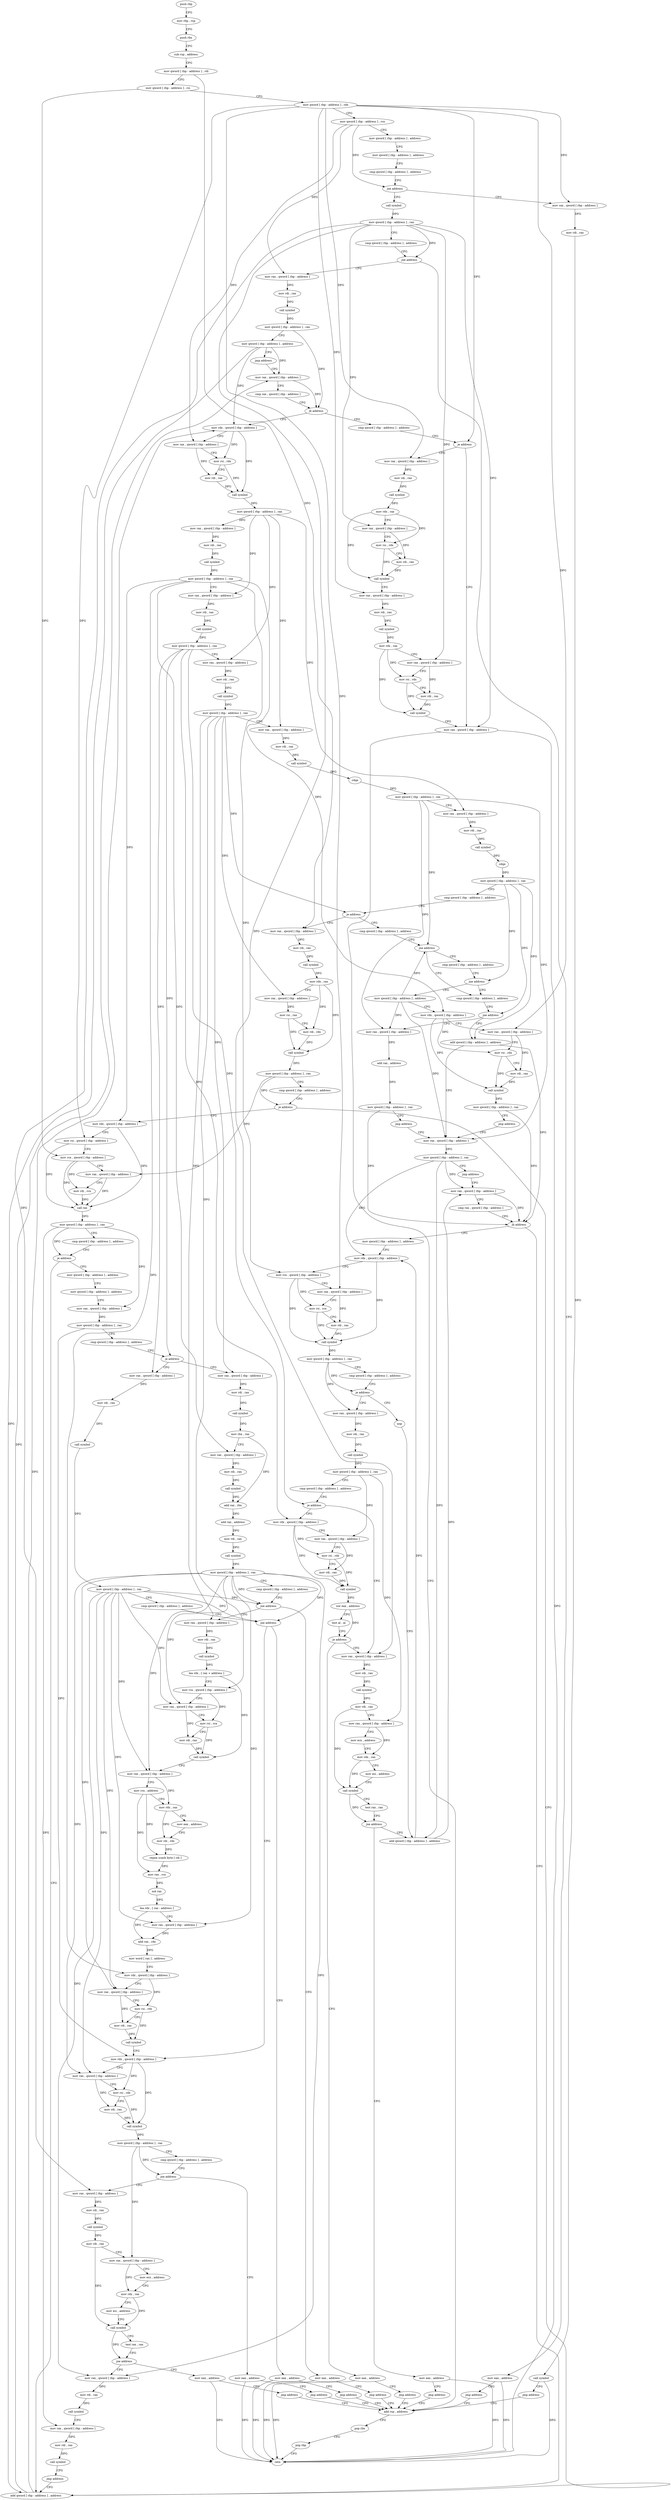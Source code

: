 digraph "func" {
"109394" [label = "push rbp" ]
"109395" [label = "mov rbp , rsp" ]
"109398" [label = "push rbx" ]
"109399" [label = "sub rsp , address" ]
"109406" [label = "mov qword [ rbp - address ] , rdi" ]
"109413" [label = "mov qword [ rbp - address ] , rsi" ]
"109420" [label = "mov qword [ rbp - address ] , rdx" ]
"109427" [label = "mov qword [ rbp - address ] , rcx" ]
"109434" [label = "mov qword [ rbp - address ] , address" ]
"109442" [label = "mov qword [ rbp - address ] , address" ]
"109450" [label = "cmp qword [ rbp - address ] , address" ]
"109458" [label = "jne address" ]
"109480" [label = "call symbol" ]
"109460" [label = "mov rax , qword [ rbp - address ]" ]
"109485" [label = "mov qword [ rbp - address ] , rax" ]
"109489" [label = "cmp qword [ rbp - address ] , address" ]
"109494" [label = "jne address" ]
"109506" [label = "mov rax , qword [ rbp - address ]" ]
"109496" [label = "mov eax , address" ]
"109467" [label = "mov rdi , rax" ]
"109470" [label = "call symbol" ]
"109475" [label = "jmp address" ]
"110492" [label = "add rsp , address" ]
"109513" [label = "mov rdi , rax" ]
"109516" [label = "call symbol" ]
"109521" [label = "mov qword [ rbp - address ] , rax" ]
"109525" [label = "mov qword [ rbp - address ] , address" ]
"109533" [label = "jmp address" ]
"110398" [label = "mov rax , qword [ rbp - address ]" ]
"109501" [label = "jmp address" ]
"110499" [label = "pop rbx" ]
"110500" [label = "pop rbp" ]
"110501" [label = "retn" ]
"110402" [label = "cmp rax , qword [ rbp - address ]" ]
"110406" [label = "jb address" ]
"109538" [label = "mov rdx , qword [ rbp - address ]" ]
"110412" [label = "cmp qword [ rbp - address ] , address" ]
"109542" [label = "mov rax , qword [ rbp - address ]" ]
"109549" [label = "mov rsi , rdx" ]
"109552" [label = "mov rdi , rax" ]
"109555" [label = "call symbol" ]
"109560" [label = "mov qword [ rbp - address ] , rax" ]
"109564" [label = "mov rax , qword [ rbp - address ]" ]
"109568" [label = "mov rdi , rax" ]
"109571" [label = "call symbol" ]
"109576" [label = "mov qword [ rbp - address ] , rax" ]
"109580" [label = "mov rax , qword [ rbp - address ]" ]
"109584" [label = "mov rdi , rax" ]
"109587" [label = "call symbol" ]
"109592" [label = "mov qword [ rbp - address ] , rax" ]
"109596" [label = "mov rax , qword [ rbp - address ]" ]
"109600" [label = "mov rdi , rax" ]
"109603" [label = "call symbol" ]
"109608" [label = "mov qword [ rbp - address ] , rax" ]
"109612" [label = "mov rax , qword [ rbp - address ]" ]
"109616" [label = "mov rdi , rax" ]
"109619" [label = "call symbol" ]
"109624" [label = "cdqe" ]
"109626" [label = "mov qword [ rbp - address ] , rax" ]
"109630" [label = "mov rax , qword [ rbp - address ]" ]
"109634" [label = "mov rdi , rax" ]
"109637" [label = "call symbol" ]
"109642" [label = "cdqe" ]
"109644" [label = "mov qword [ rbp - address ] , rax" ]
"109648" [label = "cmp qword [ rbp - address ] , address" ]
"109653" [label = "je address" ]
"110131" [label = "cmp qword [ rbp - address ] , address" ]
"109659" [label = "mov rax , qword [ rbp - address ]" ]
"110420" [label = "je address" ]
"110488" [label = "mov rax , qword [ rbp - address ]" ]
"110422" [label = "mov rax , qword [ rbp - address ]" ]
"110136" [label = "jne address" ]
"110181" [label = "cmp qword [ rbp - address ] , address" ]
"110138" [label = "cmp qword [ rbp - address ] , address" ]
"109666" [label = "mov rdi , rax" ]
"109669" [label = "call symbol" ]
"109674" [label = "mov rdx , rax" ]
"109677" [label = "mov rax , qword [ rbp - address ]" ]
"109681" [label = "mov rsi , rax" ]
"109684" [label = "mov rdi , rdx" ]
"109687" [label = "call symbol" ]
"109692" [label = "mov qword [ rbp - address ] , rax" ]
"109696" [label = "cmp qword [ rbp - address ] , address" ]
"109701" [label = "je address" ]
"110393" [label = "add qword [ rbp - address ] , address" ]
"109707" [label = "mov rdx , qword [ rbp - address ]" ]
"110429" [label = "mov rdi , rax" ]
"110432" [label = "call symbol" ]
"110437" [label = "mov rdx , rax" ]
"110440" [label = "mov rax , qword [ rbp - address ]" ]
"110444" [label = "mov rsi , rdx" ]
"110447" [label = "mov rdi , rax" ]
"110450" [label = "call symbol" ]
"110455" [label = "mov rax , qword [ rbp - address ]" ]
"110462" [label = "mov rdi , rax" ]
"110465" [label = "call symbol" ]
"110470" [label = "mov rdx , rax" ]
"110473" [label = "mov rax , qword [ rbp - address ]" ]
"110477" [label = "mov rsi , rdx" ]
"110480" [label = "mov rdi , rax" ]
"110483" [label = "call symbol" ]
"110186" [label = "jne address" ]
"110202" [label = "add qword [ rbp - address ] , address" ]
"110188" [label = "mov rax , qword [ rbp - address ]" ]
"110143" [label = "jne address" ]
"110145" [label = "mov qword [ rbp - address ] , address" ]
"109711" [label = "mov rsi , qword [ rbp - address ]" ]
"109718" [label = "mov rcx , qword [ rbp - address ]" ]
"109725" [label = "mov rax , qword [ rbp - address ]" ]
"109729" [label = "mov rdi , rcx" ]
"109732" [label = "call rax" ]
"109734" [label = "mov qword [ rbp - address ] , rax" ]
"109741" [label = "cmp qword [ rbp - address ] , address" ]
"109749" [label = "je address" ]
"109755" [label = "mov qword [ rbp - address ] , address" ]
"110207" [label = "mov rax , qword [ rbp - address ]" ]
"110192" [label = "add rax , address" ]
"110196" [label = "mov qword [ rbp - address ] , rax" ]
"110200" [label = "jmp address" ]
"110153" [label = "mov rdx , qword [ rbp - address ]" ]
"110157" [label = "mov rax , qword [ rbp - address ]" ]
"110164" [label = "mov rsi , rdx" ]
"110167" [label = "mov rdi , rax" ]
"110170" [label = "call symbol" ]
"110175" [label = "mov qword [ rbp - address ] , rax" ]
"110179" [label = "jmp address" ]
"109766" [label = "mov qword [ rbp - address ] , address" ]
"109774" [label = "mov rax , qword [ rbp - address ]" ]
"109781" [label = "mov qword [ rbp - address ] , rax" ]
"109788" [label = "cmp qword [ rbp - address ] , address" ]
"109793" [label = "je address" ]
"109832" [label = "mov rax , qword [ rbp - address ]" ]
"109795" [label = "mov rax , qword [ rbp - address ]" ]
"110379" [label = "mov rax , qword [ rbp - address ]" ]
"110383" [label = "cmp rax , qword [ rbp - address ]" ]
"110387" [label = "jb address" ]
"110220" [label = "mov qword [ rbp - address ] , address" ]
"110211" [label = "mov qword [ rbp - address ] , rax" ]
"110215" [label = "jmp address" ]
"109836" [label = "mov rdi , rax" ]
"109839" [label = "call symbol" ]
"109844" [label = "mov rbx , rax" ]
"109847" [label = "mov rax , qword [ rbp - address ]" ]
"109851" [label = "mov rdi , rax" ]
"109854" [label = "call symbol" ]
"109859" [label = "add rax , rbx" ]
"109862" [label = "add rax , address" ]
"109866" [label = "mov rdi , rax" ]
"109869" [label = "call symbol" ]
"109874" [label = "mov qword [ rbp - address ] , rax" ]
"109878" [label = "cmp qword [ rbp - address ] , address" ]
"109883" [label = "jne address" ]
"109895" [label = "mov rax , qword [ rbp - address ]" ]
"109885" [label = "mov eax , address" ]
"109799" [label = "mov rdi , rax" ]
"109802" [label = "call symbol" ]
"109807" [label = "mov qword [ rbp - address ] , rax" ]
"109811" [label = "cmp qword [ rbp - address ] , address" ]
"109816" [label = "jne address" ]
"109995" [label = "mov rdx , qword [ rbp - address ]" ]
"109822" [label = "mov eax , address" ]
"110228" [label = "mov rdx , qword [ rbp - address ]" ]
"110232" [label = "mov rcx , qword [ rbp - address ]" ]
"110236" [label = "mov rax , qword [ rbp - address ]" ]
"110243" [label = "mov rsi , rcx" ]
"110246" [label = "mov rdi , rax" ]
"110249" [label = "call symbol" ]
"110254" [label = "mov qword [ rbp - address ] , rax" ]
"110258" [label = "cmp qword [ rbp - address ] , address" ]
"110263" [label = "je address" ]
"110373" [label = "nop" ]
"110265" [label = "mov rax , qword [ rbp - address ]" ]
"109899" [label = "mov rdi , rax" ]
"109902" [label = "call symbol" ]
"109907" [label = "lea rdx , [ rax + address ]" ]
"109911" [label = "mov rcx , qword [ rbp - address ]" ]
"109915" [label = "mov rax , qword [ rbp - address ]" ]
"109919" [label = "mov rsi , rcx" ]
"109922" [label = "mov rdi , rax" ]
"109925" [label = "call symbol" ]
"109930" [label = "mov rax , qword [ rbp - address ]" ]
"109934" [label = "mov rcx , address" ]
"109941" [label = "mov rdx , rax" ]
"109944" [label = "mov eax , address" ]
"109949" [label = "mov rdi , rdx" ]
"109952" [label = "repne scasb byte [ rdi ]" ]
"109954" [label = "mov rax , rcx" ]
"109957" [label = "not rax" ]
"109960" [label = "lea rdx , [ rax - address ]" ]
"109964" [label = "mov rax , qword [ rbp - address ]" ]
"109968" [label = "add rax , rdx" ]
"109971" [label = "mov word [ rax ] , address" ]
"109976" [label = "mov rdx , qword [ rbp - address ]" ]
"109980" [label = "mov rax , qword [ rbp - address ]" ]
"109984" [label = "mov rsi , rdx" ]
"109987" [label = "mov rdi , rax" ]
"109990" [label = "call symbol" ]
"109890" [label = "jmp address" ]
"110002" [label = "mov rax , qword [ rbp - address ]" ]
"110006" [label = "mov rsi , rdx" ]
"110009" [label = "mov rdi , rax" ]
"110012" [label = "call symbol" ]
"110017" [label = "mov qword [ rbp - address ] , rax" ]
"110024" [label = "cmp qword [ rbp - address ] , address" ]
"110032" [label = "jne address" ]
"110044" [label = "mov rax , qword [ rbp - address ]" ]
"110034" [label = "mov eax , address" ]
"109827" [label = "jmp address" ]
"110374" [label = "add qword [ rbp - address ] , address" ]
"110269" [label = "mov rdi , rax" ]
"110272" [label = "call symbol" ]
"110277" [label = "mov qword [ rbp - address ] , rax" ]
"110281" [label = "cmp qword [ rbp - address ] , address" ]
"110286" [label = "je address" ]
"110324" [label = "mov rax , qword [ rbp - address ]" ]
"110288" [label = "mov rdx , qword [ rbp - address ]" ]
"110048" [label = "mov rdi , rax" ]
"110051" [label = "call symbol" ]
"110056" [label = "mov rdi , rax" ]
"110059" [label = "mov rax , qword [ rbp - address ]" ]
"110066" [label = "mov ecx , address" ]
"110071" [label = "mov rdx , rax" ]
"110074" [label = "mov esi , address" ]
"110079" [label = "call symbol" ]
"110084" [label = "test rax , rax" ]
"110087" [label = "jne address" ]
"110099" [label = "mov rax , qword [ rbp - address ]" ]
"110089" [label = "mov eax , address" ]
"110039" [label = "jmp address" ]
"110328" [label = "mov rdi , rax" ]
"110331" [label = "call symbol" ]
"110336" [label = "mov rdi , rax" ]
"110339" [label = "mov rax , qword [ rbp - address ]" ]
"110343" [label = "mov ecx , address" ]
"110348" [label = "mov rdx , rax" ]
"110351" [label = "mov esi , address" ]
"110356" [label = "call symbol" ]
"110361" [label = "test rax , rax" ]
"110364" [label = "jne address" ]
"110366" [label = "mov eax , address" ]
"110292" [label = "mov rax , qword [ rbp - address ]" ]
"110296" [label = "mov rsi , rdx" ]
"110299" [label = "mov rdi , rax" ]
"110302" [label = "call symbol" ]
"110307" [label = "xor eax , address" ]
"110310" [label = "test al , al" ]
"110312" [label = "je address" ]
"110314" [label = "mov eax , address" ]
"110103" [label = "mov rdi , rax" ]
"110106" [label = "call symbol" ]
"110111" [label = "mov rax , qword [ rbp - address ]" ]
"110118" [label = "mov rdi , rax" ]
"110121" [label = "call symbol" ]
"110126" [label = "jmp address" ]
"110094" [label = "jmp address" ]
"110371" [label = "jmp address" ]
"110319" [label = "jmp address" ]
"109394" -> "109395" [ label = "CFG" ]
"109395" -> "109398" [ label = "CFG" ]
"109398" -> "109399" [ label = "CFG" ]
"109399" -> "109406" [ label = "CFG" ]
"109406" -> "109413" [ label = "CFG" ]
"109406" -> "109659" [ label = "DFG" ]
"109413" -> "109420" [ label = "CFG" ]
"109413" -> "109718" [ label = "DFG" ]
"109420" -> "109427" [ label = "CFG" ]
"109420" -> "109460" [ label = "DFG" ]
"109420" -> "110420" [ label = "DFG" ]
"109420" -> "110422" [ label = "DFG" ]
"109420" -> "110455" [ label = "DFG" ]
"109420" -> "109711" [ label = "DFG" ]
"109420" -> "110157" [ label = "DFG" ]
"109420" -> "110236" [ label = "DFG" ]
"109427" -> "109434" [ label = "CFG" ]
"109427" -> "109458" [ label = "DFG" ]
"109427" -> "109506" [ label = "DFG" ]
"109427" -> "109542" [ label = "DFG" ]
"109434" -> "109442" [ label = "CFG" ]
"109442" -> "109450" [ label = "CFG" ]
"109450" -> "109458" [ label = "CFG" ]
"109458" -> "109480" [ label = "CFG" ]
"109458" -> "109460" [ label = "CFG" ]
"109480" -> "109485" [ label = "DFG" ]
"109460" -> "109467" [ label = "DFG" ]
"109485" -> "109489" [ label = "CFG" ]
"109485" -> "109494" [ label = "DFG" ]
"109485" -> "110488" [ label = "DFG" ]
"109485" -> "110440" [ label = "DFG" ]
"109485" -> "110473" [ label = "DFG" ]
"109485" -> "110044" [ label = "DFG" ]
"109485" -> "110324" [ label = "DFG" ]
"109489" -> "109494" [ label = "CFG" ]
"109494" -> "109506" [ label = "CFG" ]
"109494" -> "109496" [ label = "CFG" ]
"109506" -> "109513" [ label = "DFG" ]
"109496" -> "109501" [ label = "CFG" ]
"109496" -> "110501" [ label = "DFG" ]
"109467" -> "109470" [ label = "DFG" ]
"109470" -> "109475" [ label = "CFG" ]
"109470" -> "110501" [ label = "DFG" ]
"109475" -> "110492" [ label = "CFG" ]
"110492" -> "110499" [ label = "CFG" ]
"109513" -> "109516" [ label = "DFG" ]
"109516" -> "109521" [ label = "DFG" ]
"109521" -> "109525" [ label = "CFG" ]
"109521" -> "110406" [ label = "DFG" ]
"109525" -> "109533" [ label = "CFG" ]
"109525" -> "110398" [ label = "DFG" ]
"109525" -> "109538" [ label = "DFG" ]
"109525" -> "110393" [ label = "DFG" ]
"109533" -> "110398" [ label = "CFG" ]
"110398" -> "110402" [ label = "CFG" ]
"110398" -> "110406" [ label = "DFG" ]
"109501" -> "110492" [ label = "CFG" ]
"110499" -> "110500" [ label = "CFG" ]
"110500" -> "110501" [ label = "CFG" ]
"110402" -> "110406" [ label = "CFG" ]
"110406" -> "109538" [ label = "CFG" ]
"110406" -> "110412" [ label = "CFG" ]
"109538" -> "109542" [ label = "CFG" ]
"109538" -> "109549" [ label = "DFG" ]
"109538" -> "109555" [ label = "DFG" ]
"110412" -> "110420" [ label = "CFG" ]
"109542" -> "109549" [ label = "CFG" ]
"109542" -> "109552" [ label = "DFG" ]
"109549" -> "109552" [ label = "CFG" ]
"109549" -> "109555" [ label = "DFG" ]
"109552" -> "109555" [ label = "DFG" ]
"109555" -> "109560" [ label = "DFG" ]
"109560" -> "109564" [ label = "DFG" ]
"109560" -> "109580" [ label = "DFG" ]
"109560" -> "109596" [ label = "DFG" ]
"109560" -> "109612" [ label = "DFG" ]
"109560" -> "109630" [ label = "DFG" ]
"109564" -> "109568" [ label = "DFG" ]
"109568" -> "109571" [ label = "DFG" ]
"109571" -> "109576" [ label = "DFG" ]
"109576" -> "109580" [ label = "CFG" ]
"109576" -> "109707" [ label = "DFG" ]
"109576" -> "110153" [ label = "DFG" ]
"109576" -> "109847" [ label = "DFG" ]
"109576" -> "110232" [ label = "DFG" ]
"109576" -> "109976" [ label = "DFG" ]
"109580" -> "109584" [ label = "DFG" ]
"109584" -> "109587" [ label = "DFG" ]
"109587" -> "109592" [ label = "DFG" ]
"109592" -> "109596" [ label = "CFG" ]
"109592" -> "109793" [ label = "DFG" ]
"109592" -> "109795" [ label = "DFG" ]
"109592" -> "110286" [ label = "DFG" ]
"109592" -> "110288" [ label = "DFG" ]
"109596" -> "109600" [ label = "DFG" ]
"109600" -> "109603" [ label = "DFG" ]
"109603" -> "109608" [ label = "DFG" ]
"109608" -> "109612" [ label = "CFG" ]
"109608" -> "109653" [ label = "DFG" ]
"109608" -> "109677" [ label = "DFG" ]
"109608" -> "109832" [ label = "DFG" ]
"109608" -> "109895" [ label = "DFG" ]
"109608" -> "109911" [ label = "DFG" ]
"109612" -> "109616" [ label = "DFG" ]
"109616" -> "109619" [ label = "DFG" ]
"109619" -> "109624" [ label = "DFG" ]
"109624" -> "109626" [ label = "DFG" ]
"109626" -> "109630" [ label = "CFG" ]
"109626" -> "110136" [ label = "DFG" ]
"109626" -> "110188" [ label = "DFG" ]
"109626" -> "110207" [ label = "DFG" ]
"109630" -> "109634" [ label = "DFG" ]
"109634" -> "109637" [ label = "DFG" ]
"109637" -> "109642" [ label = "DFG" ]
"109642" -> "109644" [ label = "DFG" ]
"109644" -> "109648" [ label = "CFG" ]
"109644" -> "110186" [ label = "DFG" ]
"109644" -> "110143" [ label = "DFG" ]
"109644" -> "110202" [ label = "DFG" ]
"109648" -> "109653" [ label = "CFG" ]
"109653" -> "110131" [ label = "CFG" ]
"109653" -> "109659" [ label = "CFG" ]
"110131" -> "110136" [ label = "CFG" ]
"109659" -> "109666" [ label = "DFG" ]
"110420" -> "110488" [ label = "CFG" ]
"110420" -> "110422" [ label = "CFG" ]
"110488" -> "110492" [ label = "CFG" ]
"110488" -> "110501" [ label = "DFG" ]
"110422" -> "110429" [ label = "DFG" ]
"110136" -> "110181" [ label = "CFG" ]
"110136" -> "110138" [ label = "CFG" ]
"110181" -> "110186" [ label = "CFG" ]
"110138" -> "110143" [ label = "CFG" ]
"109666" -> "109669" [ label = "DFG" ]
"109669" -> "109674" [ label = "DFG" ]
"109674" -> "109677" [ label = "CFG" ]
"109674" -> "109684" [ label = "DFG" ]
"109674" -> "109687" [ label = "DFG" ]
"109677" -> "109681" [ label = "DFG" ]
"109681" -> "109684" [ label = "CFG" ]
"109681" -> "109687" [ label = "DFG" ]
"109684" -> "109687" [ label = "DFG" ]
"109687" -> "109692" [ label = "DFG" ]
"109692" -> "109696" [ label = "CFG" ]
"109692" -> "109701" [ label = "DFG" ]
"109692" -> "109725" [ label = "DFG" ]
"109696" -> "109701" [ label = "CFG" ]
"109701" -> "110393" [ label = "CFG" ]
"109701" -> "109707" [ label = "CFG" ]
"110393" -> "110398" [ label = "DFG" ]
"110393" -> "109538" [ label = "DFG" ]
"109707" -> "109711" [ label = "CFG" ]
"109707" -> "109732" [ label = "DFG" ]
"110429" -> "110432" [ label = "DFG" ]
"110432" -> "110437" [ label = "DFG" ]
"110437" -> "110440" [ label = "CFG" ]
"110437" -> "110444" [ label = "DFG" ]
"110437" -> "110450" [ label = "DFG" ]
"110440" -> "110444" [ label = "CFG" ]
"110440" -> "110447" [ label = "DFG" ]
"110444" -> "110447" [ label = "CFG" ]
"110444" -> "110450" [ label = "DFG" ]
"110447" -> "110450" [ label = "DFG" ]
"110450" -> "110455" [ label = "CFG" ]
"110455" -> "110462" [ label = "DFG" ]
"110462" -> "110465" [ label = "DFG" ]
"110465" -> "110470" [ label = "DFG" ]
"110470" -> "110473" [ label = "CFG" ]
"110470" -> "110477" [ label = "DFG" ]
"110470" -> "110483" [ label = "DFG" ]
"110473" -> "110477" [ label = "CFG" ]
"110473" -> "110480" [ label = "DFG" ]
"110477" -> "110480" [ label = "CFG" ]
"110477" -> "110483" [ label = "DFG" ]
"110480" -> "110483" [ label = "DFG" ]
"110483" -> "110488" [ label = "CFG" ]
"110186" -> "110202" [ label = "CFG" ]
"110186" -> "110188" [ label = "CFG" ]
"110202" -> "110207" [ label = "CFG" ]
"110202" -> "110387" [ label = "DFG" ]
"110188" -> "110192" [ label = "DFG" ]
"110143" -> "110181" [ label = "CFG" ]
"110143" -> "110145" [ label = "CFG" ]
"110145" -> "110153" [ label = "CFG" ]
"110145" -> "110136" [ label = "DFG" ]
"110145" -> "110188" [ label = "DFG" ]
"110145" -> "110207" [ label = "DFG" ]
"109711" -> "109718" [ label = "CFG" ]
"109711" -> "109732" [ label = "DFG" ]
"109718" -> "109725" [ label = "CFG" ]
"109718" -> "109729" [ label = "DFG" ]
"109718" -> "109732" [ label = "DFG" ]
"109725" -> "109729" [ label = "CFG" ]
"109725" -> "109732" [ label = "DFG" ]
"109729" -> "109732" [ label = "DFG" ]
"109732" -> "109734" [ label = "DFG" ]
"109734" -> "109741" [ label = "CFG" ]
"109734" -> "109749" [ label = "DFG" ]
"109734" -> "109774" [ label = "DFG" ]
"109734" -> "110111" [ label = "DFG" ]
"109741" -> "109749" [ label = "CFG" ]
"109749" -> "110393" [ label = "CFG" ]
"109749" -> "109755" [ label = "CFG" ]
"109755" -> "109766" [ label = "CFG" ]
"110207" -> "110211" [ label = "DFG" ]
"110192" -> "110196" [ label = "DFG" ]
"110196" -> "110200" [ label = "CFG" ]
"110196" -> "110387" [ label = "DFG" ]
"110200" -> "110207" [ label = "CFG" ]
"110153" -> "110157" [ label = "CFG" ]
"110153" -> "110164" [ label = "DFG" ]
"110153" -> "110170" [ label = "DFG" ]
"110157" -> "110164" [ label = "CFG" ]
"110157" -> "110167" [ label = "DFG" ]
"110164" -> "110167" [ label = "CFG" ]
"110164" -> "110170" [ label = "DFG" ]
"110167" -> "110170" [ label = "DFG" ]
"110170" -> "110175" [ label = "DFG" ]
"110175" -> "110179" [ label = "CFG" ]
"110175" -> "110387" [ label = "DFG" ]
"110179" -> "110207" [ label = "CFG" ]
"109766" -> "109774" [ label = "CFG" ]
"109774" -> "109781" [ label = "DFG" ]
"109781" -> "109788" [ label = "CFG" ]
"109781" -> "109995" [ label = "DFG" ]
"109788" -> "109793" [ label = "CFG" ]
"109793" -> "109832" [ label = "CFG" ]
"109793" -> "109795" [ label = "CFG" ]
"109832" -> "109836" [ label = "DFG" ]
"109795" -> "109799" [ label = "DFG" ]
"110379" -> "110383" [ label = "CFG" ]
"110379" -> "110387" [ label = "DFG" ]
"110383" -> "110387" [ label = "CFG" ]
"110387" -> "110220" [ label = "CFG" ]
"110387" -> "110393" [ label = "CFG" ]
"110220" -> "110228" [ label = "CFG" ]
"110211" -> "110215" [ label = "CFG" ]
"110211" -> "110379" [ label = "DFG" ]
"110211" -> "110228" [ label = "DFG" ]
"110211" -> "110374" [ label = "DFG" ]
"110215" -> "110379" [ label = "CFG" ]
"109836" -> "109839" [ label = "DFG" ]
"109839" -> "109844" [ label = "DFG" ]
"109844" -> "109847" [ label = "CFG" ]
"109844" -> "109859" [ label = "DFG" ]
"109847" -> "109851" [ label = "DFG" ]
"109851" -> "109854" [ label = "DFG" ]
"109854" -> "109859" [ label = "DFG" ]
"109859" -> "109862" [ label = "DFG" ]
"109862" -> "109866" [ label = "DFG" ]
"109866" -> "109869" [ label = "DFG" ]
"109869" -> "109874" [ label = "DFG" ]
"109874" -> "109878" [ label = "CFG" ]
"109874" -> "109883" [ label = "DFG" ]
"109874" -> "109816" [ label = "DFG" ]
"109874" -> "109915" [ label = "DFG" ]
"109874" -> "109930" [ label = "DFG" ]
"109874" -> "110002" [ label = "DFG" ]
"109874" -> "109964" [ label = "DFG" ]
"109874" -> "109980" [ label = "DFG" ]
"109874" -> "110099" [ label = "DFG" ]
"109878" -> "109883" [ label = "CFG" ]
"109883" -> "109895" [ label = "CFG" ]
"109883" -> "109885" [ label = "CFG" ]
"109895" -> "109899" [ label = "DFG" ]
"109885" -> "109890" [ label = "CFG" ]
"109885" -> "110501" [ label = "DFG" ]
"109799" -> "109802" [ label = "DFG" ]
"109802" -> "109807" [ label = "DFG" ]
"109807" -> "109811" [ label = "CFG" ]
"109807" -> "109883" [ label = "DFG" ]
"109807" -> "109816" [ label = "DFG" ]
"109807" -> "109915" [ label = "DFG" ]
"109807" -> "109930" [ label = "DFG" ]
"109807" -> "110002" [ label = "DFG" ]
"109807" -> "109964" [ label = "DFG" ]
"109807" -> "109980" [ label = "DFG" ]
"109807" -> "110099" [ label = "DFG" ]
"109811" -> "109816" [ label = "CFG" ]
"109816" -> "109995" [ label = "CFG" ]
"109816" -> "109822" [ label = "CFG" ]
"109995" -> "110002" [ label = "CFG" ]
"109995" -> "110006" [ label = "DFG" ]
"109995" -> "110012" [ label = "DFG" ]
"109822" -> "109827" [ label = "CFG" ]
"109822" -> "110501" [ label = "DFG" ]
"110228" -> "110232" [ label = "CFG" ]
"110228" -> "110249" [ label = "DFG" ]
"110232" -> "110236" [ label = "CFG" ]
"110232" -> "110243" [ label = "DFG" ]
"110232" -> "110249" [ label = "DFG" ]
"110236" -> "110243" [ label = "CFG" ]
"110236" -> "110246" [ label = "DFG" ]
"110243" -> "110246" [ label = "CFG" ]
"110243" -> "110249" [ label = "DFG" ]
"110246" -> "110249" [ label = "DFG" ]
"110249" -> "110254" [ label = "DFG" ]
"110254" -> "110258" [ label = "CFG" ]
"110254" -> "110263" [ label = "DFG" ]
"110254" -> "110265" [ label = "DFG" ]
"110258" -> "110263" [ label = "CFG" ]
"110263" -> "110373" [ label = "CFG" ]
"110263" -> "110265" [ label = "CFG" ]
"110373" -> "110374" [ label = "CFG" ]
"110265" -> "110269" [ label = "DFG" ]
"109899" -> "109902" [ label = "DFG" ]
"109902" -> "109907" [ label = "DFG" ]
"109907" -> "109911" [ label = "CFG" ]
"109907" -> "109925" [ label = "DFG" ]
"109911" -> "109915" [ label = "CFG" ]
"109911" -> "109919" [ label = "DFG" ]
"109915" -> "109919" [ label = "CFG" ]
"109915" -> "109922" [ label = "DFG" ]
"109919" -> "109922" [ label = "CFG" ]
"109919" -> "109925" [ label = "DFG" ]
"109922" -> "109925" [ label = "DFG" ]
"109925" -> "109930" [ label = "CFG" ]
"109930" -> "109934" [ label = "CFG" ]
"109930" -> "109941" [ label = "DFG" ]
"109934" -> "109941" [ label = "CFG" ]
"109934" -> "109952" [ label = "DFG" ]
"109934" -> "109954" [ label = "DFG" ]
"109941" -> "109944" [ label = "CFG" ]
"109941" -> "109949" [ label = "DFG" ]
"109944" -> "109949" [ label = "CFG" ]
"109949" -> "109952" [ label = "DFG" ]
"109952" -> "109954" [ label = "DFG" ]
"109954" -> "109957" [ label = "DFG" ]
"109957" -> "109960" [ label = "DFG" ]
"109960" -> "109964" [ label = "CFG" ]
"109960" -> "109968" [ label = "DFG" ]
"109964" -> "109968" [ label = "DFG" ]
"109968" -> "109971" [ label = "DFG" ]
"109971" -> "109976" [ label = "CFG" ]
"109976" -> "109980" [ label = "CFG" ]
"109976" -> "109984" [ label = "DFG" ]
"109980" -> "109984" [ label = "CFG" ]
"109980" -> "109987" [ label = "DFG" ]
"109984" -> "109987" [ label = "CFG" ]
"109984" -> "109990" [ label = "DFG" ]
"109987" -> "109990" [ label = "DFG" ]
"109990" -> "109995" [ label = "CFG" ]
"109890" -> "110492" [ label = "CFG" ]
"110002" -> "110006" [ label = "CFG" ]
"110002" -> "110009" [ label = "DFG" ]
"110006" -> "110009" [ label = "CFG" ]
"110006" -> "110012" [ label = "DFG" ]
"110009" -> "110012" [ label = "DFG" ]
"110012" -> "110017" [ label = "DFG" ]
"110017" -> "110024" [ label = "CFG" ]
"110017" -> "110032" [ label = "DFG" ]
"110017" -> "110059" [ label = "DFG" ]
"110024" -> "110032" [ label = "CFG" ]
"110032" -> "110044" [ label = "CFG" ]
"110032" -> "110034" [ label = "CFG" ]
"110044" -> "110048" [ label = "DFG" ]
"110034" -> "110039" [ label = "CFG" ]
"110034" -> "110501" [ label = "DFG" ]
"109827" -> "110492" [ label = "CFG" ]
"110374" -> "110379" [ label = "DFG" ]
"110374" -> "110228" [ label = "DFG" ]
"110269" -> "110272" [ label = "DFG" ]
"110272" -> "110277" [ label = "DFG" ]
"110277" -> "110281" [ label = "CFG" ]
"110277" -> "110339" [ label = "DFG" ]
"110277" -> "110292" [ label = "DFG" ]
"110281" -> "110286" [ label = "CFG" ]
"110286" -> "110324" [ label = "CFG" ]
"110286" -> "110288" [ label = "CFG" ]
"110324" -> "110328" [ label = "DFG" ]
"110288" -> "110292" [ label = "CFG" ]
"110288" -> "110296" [ label = "DFG" ]
"110288" -> "110302" [ label = "DFG" ]
"110048" -> "110051" [ label = "DFG" ]
"110051" -> "110056" [ label = "DFG" ]
"110056" -> "110059" [ label = "CFG" ]
"110056" -> "110079" [ label = "DFG" ]
"110059" -> "110066" [ label = "CFG" ]
"110059" -> "110071" [ label = "DFG" ]
"110066" -> "110071" [ label = "CFG" ]
"110071" -> "110074" [ label = "CFG" ]
"110071" -> "110079" [ label = "DFG" ]
"110074" -> "110079" [ label = "CFG" ]
"110079" -> "110084" [ label = "CFG" ]
"110079" -> "110087" [ label = "DFG" ]
"110084" -> "110087" [ label = "CFG" ]
"110087" -> "110099" [ label = "CFG" ]
"110087" -> "110089" [ label = "CFG" ]
"110099" -> "110103" [ label = "DFG" ]
"110089" -> "110094" [ label = "CFG" ]
"110089" -> "110501" [ label = "DFG" ]
"110039" -> "110492" [ label = "CFG" ]
"110328" -> "110331" [ label = "DFG" ]
"110331" -> "110336" [ label = "DFG" ]
"110336" -> "110339" [ label = "CFG" ]
"110336" -> "110356" [ label = "DFG" ]
"110339" -> "110343" [ label = "CFG" ]
"110339" -> "110348" [ label = "DFG" ]
"110343" -> "110348" [ label = "CFG" ]
"110348" -> "110351" [ label = "CFG" ]
"110348" -> "110356" [ label = "DFG" ]
"110351" -> "110356" [ label = "CFG" ]
"110356" -> "110361" [ label = "CFG" ]
"110356" -> "110364" [ label = "DFG" ]
"110361" -> "110364" [ label = "CFG" ]
"110364" -> "110374" [ label = "CFG" ]
"110364" -> "110366" [ label = "CFG" ]
"110366" -> "110371" [ label = "CFG" ]
"110366" -> "110501" [ label = "DFG" ]
"110292" -> "110296" [ label = "CFG" ]
"110292" -> "110299" [ label = "DFG" ]
"110296" -> "110299" [ label = "CFG" ]
"110296" -> "110302" [ label = "DFG" ]
"110299" -> "110302" [ label = "DFG" ]
"110302" -> "110307" [ label = "DFG" ]
"110307" -> "110310" [ label = "CFG" ]
"110307" -> "110312" [ label = "DFG" ]
"110310" -> "110312" [ label = "CFG" ]
"110312" -> "110324" [ label = "CFG" ]
"110312" -> "110314" [ label = "CFG" ]
"110314" -> "110319" [ label = "CFG" ]
"110314" -> "110501" [ label = "DFG" ]
"110103" -> "110106" [ label = "DFG" ]
"110106" -> "110111" [ label = "CFG" ]
"110111" -> "110118" [ label = "DFG" ]
"110118" -> "110121" [ label = "DFG" ]
"110121" -> "110126" [ label = "CFG" ]
"110126" -> "110393" [ label = "CFG" ]
"110094" -> "110492" [ label = "CFG" ]
"110371" -> "110492" [ label = "CFG" ]
"110319" -> "110492" [ label = "CFG" ]
}
